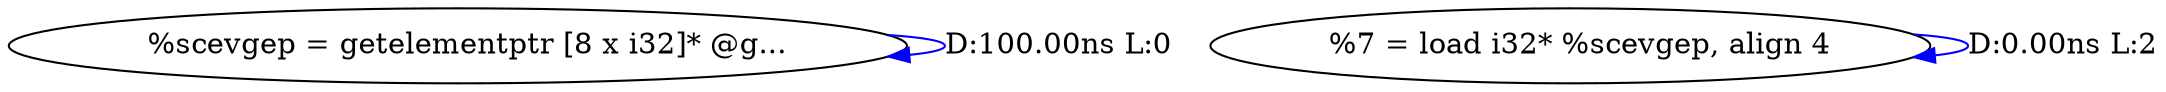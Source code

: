 digraph {
Node0x401e980[label="  %scevgep = getelementptr [8 x i32]* @g..."];
Node0x401e980 -> Node0x401e980[label="D:100.00ns L:0",color=blue];
Node0x401ebb0[label="  %7 = load i32* %scevgep, align 4"];
Node0x401ebb0 -> Node0x401ebb0[label="D:0.00ns L:2",color=blue];
}
